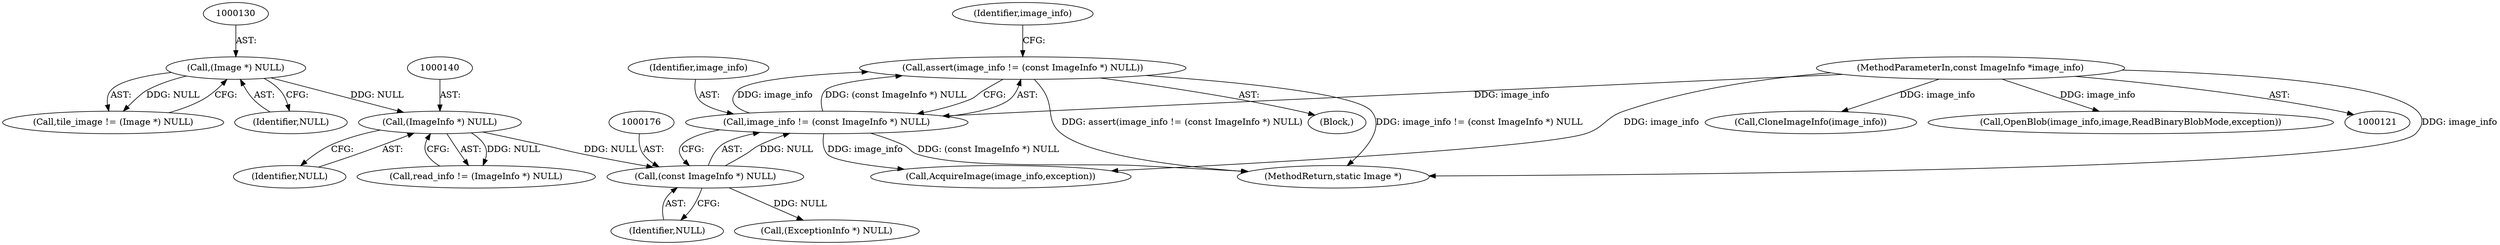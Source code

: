 digraph "0_ImageMagick_afa878a689870c28b6994ecf3bb8dbfb2b76d135@API" {
"1000172" [label="(Call,assert(image_info != (const ImageInfo *) NULL))"];
"1000173" [label="(Call,image_info != (const ImageInfo *) NULL)"];
"1000122" [label="(MethodParameterIn,const ImageInfo *image_info)"];
"1000175" [label="(Call,(const ImageInfo *) NULL)"];
"1000139" [label="(Call,(ImageInfo *) NULL)"];
"1000129" [label="(Call,(Image *) NULL)"];
"1000129" [label="(Call,(Image *) NULL)"];
"1000175" [label="(Call,(const ImageInfo *) NULL)"];
"1000127" [label="(Call,tile_image != (Image *) NULL)"];
"1000122" [label="(MethodParameterIn,const ImageInfo *image_info)"];
"1000213" [label="(Call,AcquireImage(image_info,exception))"];
"1000177" [label="(Identifier,NULL)"];
"1002647" [label="(MethodReturn,static Image *)"];
"1000181" [label="(Identifier,image_info)"];
"1000131" [label="(Identifier,NULL)"];
"1000174" [label="(Identifier,image_info)"];
"1002268" [label="(Call,CloneImageInfo(image_info))"];
"1000172" [label="(Call,assert(image_info != (const ImageInfo *) NULL))"];
"1000141" [label="(Identifier,NULL)"];
"1000173" [label="(Call,image_info != (const ImageInfo *) NULL)"];
"1000218" [label="(Call,OpenBlob(image_info,image,ReadBinaryBlobMode,exception))"];
"1000139" [label="(Call,(ImageInfo *) NULL)"];
"1000137" [label="(Call,read_info != (ImageInfo *) NULL)"];
"1000124" [label="(Block,)"];
"1000202" [label="(Call,(ExceptionInfo *) NULL)"];
"1000172" -> "1000124"  [label="AST: "];
"1000172" -> "1000173"  [label="CFG: "];
"1000173" -> "1000172"  [label="AST: "];
"1000181" -> "1000172"  [label="CFG: "];
"1000172" -> "1002647"  [label="DDG: assert(image_info != (const ImageInfo *) NULL)"];
"1000172" -> "1002647"  [label="DDG: image_info != (const ImageInfo *) NULL"];
"1000173" -> "1000172"  [label="DDG: image_info"];
"1000173" -> "1000172"  [label="DDG: (const ImageInfo *) NULL"];
"1000173" -> "1000175"  [label="CFG: "];
"1000174" -> "1000173"  [label="AST: "];
"1000175" -> "1000173"  [label="AST: "];
"1000173" -> "1002647"  [label="DDG: (const ImageInfo *) NULL"];
"1000122" -> "1000173"  [label="DDG: image_info"];
"1000175" -> "1000173"  [label="DDG: NULL"];
"1000173" -> "1000213"  [label="DDG: image_info"];
"1000122" -> "1000121"  [label="AST: "];
"1000122" -> "1002647"  [label="DDG: image_info"];
"1000122" -> "1000213"  [label="DDG: image_info"];
"1000122" -> "1000218"  [label="DDG: image_info"];
"1000122" -> "1002268"  [label="DDG: image_info"];
"1000175" -> "1000177"  [label="CFG: "];
"1000176" -> "1000175"  [label="AST: "];
"1000177" -> "1000175"  [label="AST: "];
"1000139" -> "1000175"  [label="DDG: NULL"];
"1000175" -> "1000202"  [label="DDG: NULL"];
"1000139" -> "1000137"  [label="AST: "];
"1000139" -> "1000141"  [label="CFG: "];
"1000140" -> "1000139"  [label="AST: "];
"1000141" -> "1000139"  [label="AST: "];
"1000137" -> "1000139"  [label="CFG: "];
"1000139" -> "1000137"  [label="DDG: NULL"];
"1000129" -> "1000139"  [label="DDG: NULL"];
"1000129" -> "1000127"  [label="AST: "];
"1000129" -> "1000131"  [label="CFG: "];
"1000130" -> "1000129"  [label="AST: "];
"1000131" -> "1000129"  [label="AST: "];
"1000127" -> "1000129"  [label="CFG: "];
"1000129" -> "1000127"  [label="DDG: NULL"];
}
